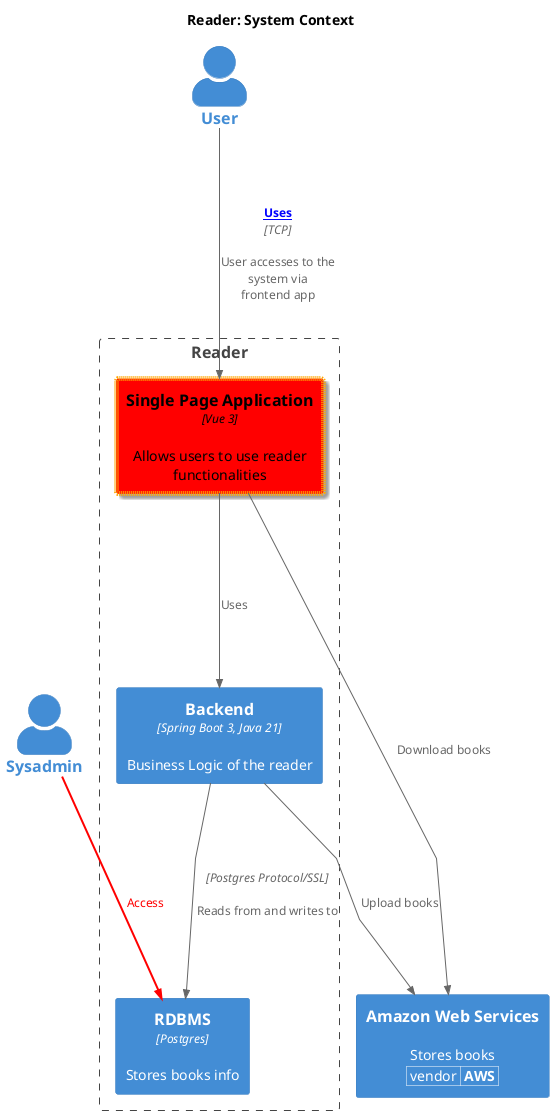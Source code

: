 @startuml
set separator none
!ENABLE_ALL_PLANT_ELEMENTS = 1
skinparam nodesep 10
skinparam ranksep 150
skinparam linetype polyline
top to bottom direction
title Reader: System Context
!include <C4/C4>
!include <C4/C4_Context>
!include <C4/C4_Container>
AddElementTag("HighlightedElement", $bgColor="red", $fontColor="black", $borderColor="orange", $shadowing="true", $shape="RoundedBox", $sprite="", $techn="Awesome technologies", $legendText="Awesome element", $legendSprite="", $borderStyle="DOTTED", $borderThickness="5")
AddRelTag("HighlightedRelation", $textColor="red", $lineColor="red", $lineStyle="DOTTED", $sprite="", $techn="", $legendText="Awesome relation", $legendSprite="", $lineThickness="2")
Container($alias="Person_user", $label="User", $techn="", $descr="", $sprite="", $tags="", $link="", $baseShape="actor")
Container($alias="Person_sysadmin", $label="Sysadmin", $techn="", $descr="", $sprite="", $tags="", $link="", $baseShape="actor")
Boundary(SoftwareSystem_reader_ss, "Reader", $tags="HighlightedElement") {
Container($alias="Container_reader_frontend", $label="Single Page Application", $techn="Vue 3", $descr="Allows users to use reader functionalities", $sprite="", $tags="HighlightedElement", $link="", $baseShape="rectangle")
    Container($alias="Container_reader_backend", $label="Backend", $techn="Spring Boot 3, Java 21", $descr="Business Logic of the reader", $sprite="", $tags="", $link="", $baseShape="rectangle")
    Container($alias="Container_reader_database", $label="RDBMS", $techn="Postgres", $descr="Stores books info", $sprite="", $tags="", $link="", $baseShape="rectangle")
    }
WithoutPropertyHeader()
AddProperty("vendor","AWS")
Container($alias="SoftwareSystem_aws_ss", $label="Amazon Web Services", $techn="", $descr="Stores books", $sprite="", $tags="", $link="", $baseShape="rectangle")
Rel($from="Container_reader_backend", $to="Container_reader_database", $label="", $techn="Postgres Protocol/SSL", $descr="Reads from and writes to", $sprite="", $tags="", $link="")
Rel($from="Container_reader_backend", $to="SoftwareSystem_aws_ss", $label="", $techn="", $descr="Upload books", $sprite="", $tags="", $link="")
Rel($from="Container_reader_frontend", $to="Container_reader_backend", $label="", $techn="", $descr="Uses", $sprite="", $tags="", $link="")
Rel($from="Container_reader_frontend", $to="SoftwareSystem_aws_ss", $label="", $techn="", $descr="Download books", $sprite="", $tags="", $link="")
Rel($from="Person_sysadmin", $to="Container_reader_database", $label="", $techn="", $descr="Access", $sprite="", $tags="HighlightedRelation", $link="")
Rel($from="Person_user", $to="Container_reader_frontend", $label="Uses", $techn="TCP", $descr="User accesses to the system via frontend app", $sprite="", $tags="", $link="https://google.com")
hide stereotypes
@enduml
